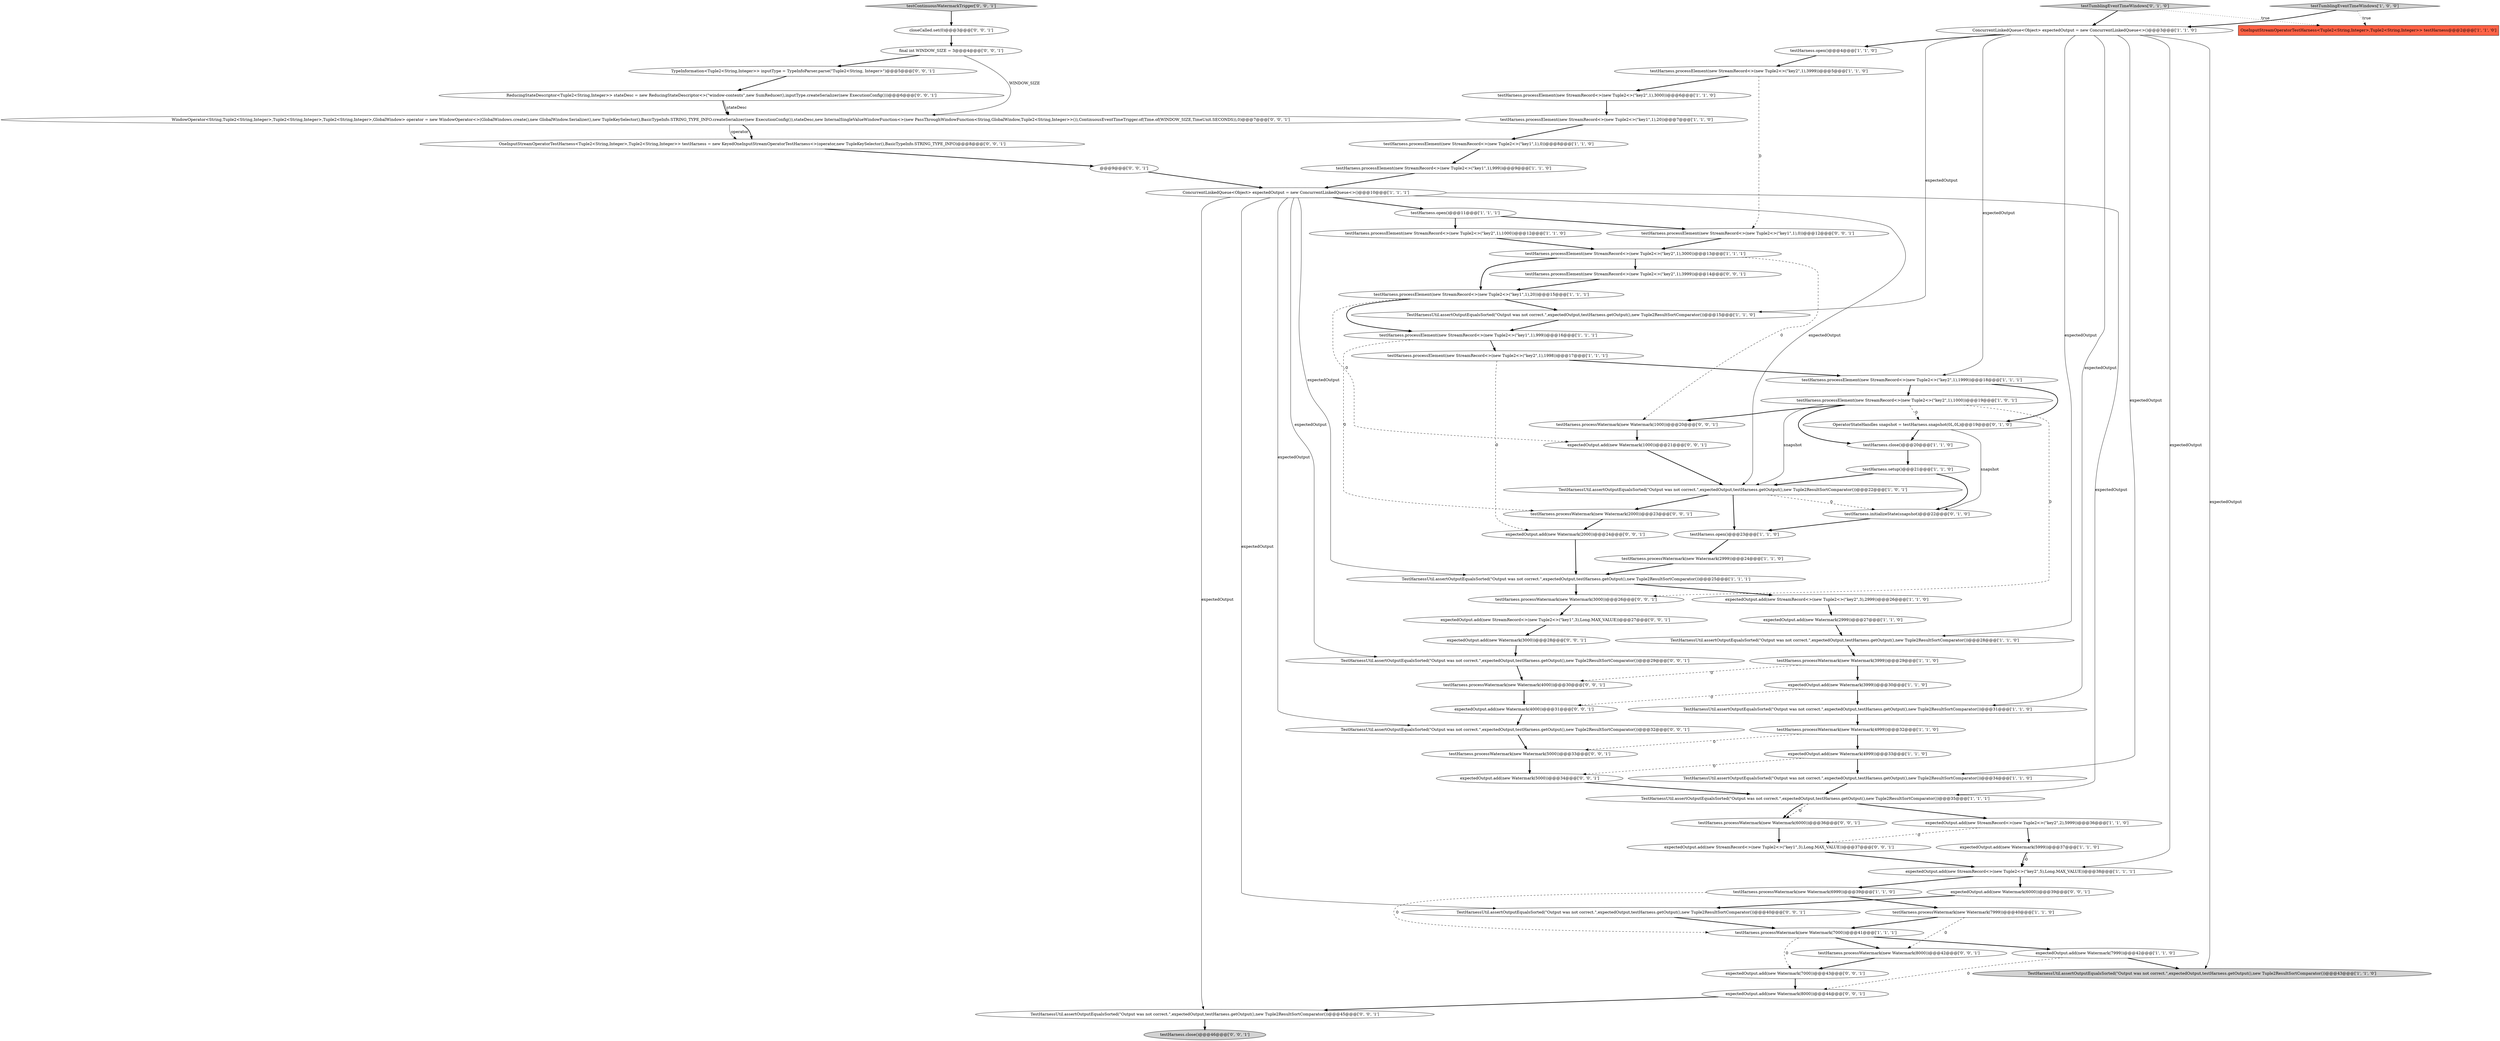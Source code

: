digraph {
49 [style = filled, label = "testHarness.processElement(new StreamRecord<>(new Tuple2<>(\"key1\",1),0))@@@12@@@['0', '0', '1']", fillcolor = white, shape = ellipse image = "AAA0AAABBB3BBB"];
71 [style = filled, label = "ReducingStateDescriptor<Tuple2<String,Integer>> stateDesc = new ReducingStateDescriptor<>(\"window-contents\",new SumReducer(),inputType.createSerializer(new ExecutionConfig()))@@@6@@@['0', '0', '1']", fillcolor = white, shape = ellipse image = "AAA0AAABBB3BBB"];
7 [style = filled, label = "testHarness.processElement(new StreamRecord<>(new Tuple2<>(\"key2\",1),3000))@@@13@@@['1', '1', '1']", fillcolor = white, shape = ellipse image = "AAA0AAABBB1BBB"];
11 [style = filled, label = "TestHarnessUtil.assertOutputEqualsSorted(\"Output was not correct.\",expectedOutput,testHarness.getOutput(),new Tuple2ResultSortComparator())@@@34@@@['1', '1', '0']", fillcolor = white, shape = ellipse image = "AAA0AAABBB1BBB"];
47 [style = filled, label = "@@@9@@@['0', '0', '1']", fillcolor = white, shape = ellipse image = "AAA0AAABBB3BBB"];
23 [style = filled, label = "TestHarnessUtil.assertOutputEqualsSorted(\"Output was not correct.\",expectedOutput,testHarness.getOutput(),new Tuple2ResultSortComparator())@@@28@@@['1', '1', '0']", fillcolor = white, shape = ellipse image = "AAA0AAABBB1BBB"];
59 [style = filled, label = "final int WINDOW_SIZE = 3@@@4@@@['0', '0', '1']", fillcolor = white, shape = ellipse image = "AAA0AAABBB3BBB"];
10 [style = filled, label = "testHarness.processWatermark(new Watermark(3999))@@@29@@@['1', '1', '0']", fillcolor = white, shape = ellipse image = "AAA0AAABBB1BBB"];
65 [style = filled, label = "testHarness.processElement(new StreamRecord<>(new Tuple2<>(\"key2\",1),3999))@@@14@@@['0', '0', '1']", fillcolor = white, shape = ellipse image = "AAA0AAABBB3BBB"];
6 [style = filled, label = "expectedOutput.add(new StreamRecord<>(new Tuple2<>(\"key2\",3),2999))@@@26@@@['1', '1', '0']", fillcolor = white, shape = ellipse image = "AAA0AAABBB1BBB"];
33 [style = filled, label = "TestHarnessUtil.assertOutputEqualsSorted(\"Output was not correct.\",expectedOutput,testHarness.getOutput(),new Tuple2ResultSortComparator())@@@22@@@['1', '0', '1']", fillcolor = white, shape = ellipse image = "AAA0AAABBB1BBB"];
42 [style = filled, label = "expectedOutput.add(new Watermark(2999))@@@27@@@['1', '1', '0']", fillcolor = white, shape = ellipse image = "AAA0AAABBB1BBB"];
67 [style = filled, label = "testHarness.processWatermark(new Watermark(2000))@@@23@@@['0', '0', '1']", fillcolor = white, shape = ellipse image = "AAA0AAABBB3BBB"];
24 [style = filled, label = "testHarness.processWatermark(new Watermark(2999))@@@24@@@['1', '1', '0']", fillcolor = white, shape = ellipse image = "AAA0AAABBB1BBB"];
68 [style = filled, label = "WindowOperator<String,Tuple2<String,Integer>,Tuple2<String,Integer>,Tuple2<String,Integer>,GlobalWindow> operator = new WindowOperator<>(GlobalWindows.create(),new GlobalWindow.Serializer(),new TupleKeySelector(),BasicTypeInfo.STRING_TYPE_INFO.createSerializer(new ExecutionConfig()),stateDesc,new InternalSingleValueWindowFunction<>(new PassThroughWindowFunction<String,GlobalWindow,Tuple2<String,Integer>>()),ContinuousEventTimeTrigger.of(Time.of(WINDOW_SIZE,TimeUnit.SECONDS)),0)@@@7@@@['0', '0', '1']", fillcolor = white, shape = ellipse image = "AAA0AAABBB3BBB"];
43 [style = filled, label = "OperatorStateHandles snapshot = testHarness.snapshot(0L,0L)@@@19@@@['0', '1', '0']", fillcolor = white, shape = ellipse image = "AAA1AAABBB2BBB"];
0 [style = filled, label = "testHarness.processElement(new StreamRecord<>(new Tuple2<>(\"key2\",1),1999))@@@18@@@['1', '1', '1']", fillcolor = white, shape = ellipse image = "AAA0AAABBB1BBB"];
48 [style = filled, label = "TestHarnessUtil.assertOutputEqualsSorted(\"Output was not correct.\",expectedOutput,testHarness.getOutput(),new Tuple2ResultSortComparator())@@@29@@@['0', '0', '1']", fillcolor = white, shape = ellipse image = "AAA0AAABBB3BBB"];
54 [style = filled, label = "expectedOutput.add(new StreamRecord<>(new Tuple2<>(\"key1\",3),Long.MAX_VALUE))@@@27@@@['0', '0', '1']", fillcolor = white, shape = ellipse image = "AAA0AAABBB3BBB"];
18 [style = filled, label = "testHarness.processWatermark(new Watermark(7000))@@@41@@@['1', '1', '1']", fillcolor = white, shape = ellipse image = "AAA0AAABBB1BBB"];
44 [style = filled, label = "testHarness.initializeState(snapshot)@@@22@@@['0', '1', '0']", fillcolor = white, shape = ellipse image = "AAA1AAABBB2BBB"];
52 [style = filled, label = "expectedOutput.add(new Watermark(5000))@@@34@@@['0', '0', '1']", fillcolor = white, shape = ellipse image = "AAA0AAABBB3BBB"];
40 [style = filled, label = "expectedOutput.add(new StreamRecord<>(new Tuple2<>(\"key2\",5),Long.MAX_VALUE))@@@38@@@['1', '1', '1']", fillcolor = white, shape = ellipse image = "AAA0AAABBB1BBB"];
28 [style = filled, label = "testHarness.processElement(new StreamRecord<>(new Tuple2<>(\"key2\",1),1998))@@@17@@@['1', '1', '1']", fillcolor = white, shape = ellipse image = "AAA0AAABBB1BBB"];
50 [style = filled, label = "testHarness.processWatermark(new Watermark(1000))@@@20@@@['0', '0', '1']", fillcolor = white, shape = ellipse image = "AAA0AAABBB3BBB"];
45 [style = filled, label = "testTumblingEventTimeWindows['0', '1', '0']", fillcolor = lightgray, shape = diamond image = "AAA0AAABBB2BBB"];
51 [style = filled, label = "expectedOutput.add(new Watermark(3000))@@@28@@@['0', '0', '1']", fillcolor = white, shape = ellipse image = "AAA0AAABBB3BBB"];
20 [style = filled, label = "testHarness.processElement(new StreamRecord<>(new Tuple2<>(\"key2\",1),3000))@@@6@@@['1', '1', '0']", fillcolor = white, shape = ellipse image = "AAA0AAABBB1BBB"];
76 [style = filled, label = "expectedOutput.add(new Watermark(8000))@@@44@@@['0', '0', '1']", fillcolor = white, shape = ellipse image = "AAA0AAABBB3BBB"];
8 [style = filled, label = "testHarness.processElement(new StreamRecord<>(new Tuple2<>(\"key1\",1),999))@@@16@@@['1', '1', '1']", fillcolor = white, shape = ellipse image = "AAA0AAABBB1BBB"];
31 [style = filled, label = "testHarness.processWatermark(new Watermark(6999))@@@39@@@['1', '1', '0']", fillcolor = white, shape = ellipse image = "AAA0AAABBB1BBB"];
21 [style = filled, label = "testHarness.processElement(new StreamRecord<>(new Tuple2<>(\"key1\",1),20))@@@7@@@['1', '1', '0']", fillcolor = white, shape = ellipse image = "AAA0AAABBB1BBB"];
74 [style = filled, label = "expectedOutput.add(new StreamRecord<>(new Tuple2<>(\"key1\",3),Long.MAX_VALUE))@@@37@@@['0', '0', '1']", fillcolor = white, shape = ellipse image = "AAA0AAABBB3BBB"];
61 [style = filled, label = "testHarness.processWatermark(new Watermark(3000))@@@26@@@['0', '0', '1']", fillcolor = white, shape = ellipse image = "AAA0AAABBB3BBB"];
3 [style = filled, label = "testHarness.setup()@@@21@@@['1', '1', '0']", fillcolor = white, shape = ellipse image = "AAA0AAABBB1BBB"];
55 [style = filled, label = "TestHarnessUtil.assertOutputEqualsSorted(\"Output was not correct.\",expectedOutput,testHarness.getOutput(),new Tuple2ResultSortComparator())@@@45@@@['0', '0', '1']", fillcolor = white, shape = ellipse image = "AAA0AAABBB3BBB"];
75 [style = filled, label = "testHarness.processWatermark(new Watermark(4000))@@@30@@@['0', '0', '1']", fillcolor = white, shape = ellipse image = "AAA0AAABBB3BBB"];
72 [style = filled, label = "testContinuousWatermarkTrigger['0', '0', '1']", fillcolor = lightgray, shape = diamond image = "AAA0AAABBB3BBB"];
9 [style = filled, label = "testHarness.processElement(new StreamRecord<>(new Tuple2<>(\"key2\",1),3999))@@@5@@@['1', '1', '0']", fillcolor = white, shape = ellipse image = "AAA0AAABBB1BBB"];
63 [style = filled, label = "expectedOutput.add(new Watermark(6000))@@@39@@@['0', '0', '1']", fillcolor = white, shape = ellipse image = "AAA0AAABBB3BBB"];
66 [style = filled, label = "expectedOutput.add(new Watermark(1000))@@@21@@@['0', '0', '1']", fillcolor = white, shape = ellipse image = "AAA0AAABBB3BBB"];
64 [style = filled, label = "testHarness.close()@@@46@@@['0', '0', '1']", fillcolor = lightgray, shape = ellipse image = "AAA0AAABBB3BBB"];
37 [style = filled, label = "TestHarnessUtil.assertOutputEqualsSorted(\"Output was not correct.\",expectedOutput,testHarness.getOutput(),new Tuple2ResultSortComparator())@@@43@@@['1', '1', '0']", fillcolor = lightgray, shape = ellipse image = "AAA0AAABBB1BBB"];
16 [style = filled, label = "ConcurrentLinkedQueue<Object> expectedOutput = new ConcurrentLinkedQueue<>()@@@3@@@['1', '1', '0']", fillcolor = white, shape = ellipse image = "AAA0AAABBB1BBB"];
4 [style = filled, label = "expectedOutput.add(new Watermark(5999))@@@37@@@['1', '1', '0']", fillcolor = white, shape = ellipse image = "AAA0AAABBB1BBB"];
56 [style = filled, label = "expectedOutput.add(new Watermark(2000))@@@24@@@['0', '0', '1']", fillcolor = white, shape = ellipse image = "AAA0AAABBB3BBB"];
30 [style = filled, label = "testHarness.close()@@@20@@@['1', '1', '0']", fillcolor = white, shape = ellipse image = "AAA0AAABBB1BBB"];
32 [style = filled, label = "testHarness.open()@@@11@@@['1', '1', '1']", fillcolor = white, shape = ellipse image = "AAA0AAABBB1BBB"];
57 [style = filled, label = "testHarness.processWatermark(new Watermark(5000))@@@33@@@['0', '0', '1']", fillcolor = white, shape = ellipse image = "AAA0AAABBB3BBB"];
73 [style = filled, label = "TestHarnessUtil.assertOutputEqualsSorted(\"Output was not correct.\",expectedOutput,testHarness.getOutput(),new Tuple2ResultSortComparator())@@@32@@@['0', '0', '1']", fillcolor = white, shape = ellipse image = "AAA0AAABBB3BBB"];
19 [style = filled, label = "testHarness.open()@@@4@@@['1', '1', '0']", fillcolor = white, shape = ellipse image = "AAA0AAABBB1BBB"];
12 [style = filled, label = "testHarness.processElement(new StreamRecord<>(new Tuple2<>(\"key1\",1),20))@@@15@@@['1', '1', '1']", fillcolor = white, shape = ellipse image = "AAA0AAABBB1BBB"];
26 [style = filled, label = "testHarness.processElement(new StreamRecord<>(new Tuple2<>(\"key2\",1),1000))@@@19@@@['1', '0', '1']", fillcolor = white, shape = ellipse image = "AAA0AAABBB1BBB"];
77 [style = filled, label = "testHarness.processWatermark(new Watermark(6000))@@@36@@@['0', '0', '1']", fillcolor = white, shape = ellipse image = "AAA0AAABBB3BBB"];
5 [style = filled, label = "expectedOutput.add(new StreamRecord<>(new Tuple2<>(\"key2\",2),5999))@@@36@@@['1', '1', '0']", fillcolor = white, shape = ellipse image = "AAA0AAABBB1BBB"];
46 [style = filled, label = "TestHarnessUtil.assertOutputEqualsSorted(\"Output was not correct.\",expectedOutput,testHarness.getOutput(),new Tuple2ResultSortComparator())@@@40@@@['0', '0', '1']", fillcolor = white, shape = ellipse image = "AAA0AAABBB3BBB"];
53 [style = filled, label = "TypeInformation<Tuple2<String,Integer>> inputType = TypeInfoParser.parse(\"Tuple2<String, Integer>\")@@@5@@@['0', '0', '1']", fillcolor = white, shape = ellipse image = "AAA0AAABBB3BBB"];
25 [style = filled, label = "expectedOutput.add(new Watermark(3999))@@@30@@@['1', '1', '0']", fillcolor = white, shape = ellipse image = "AAA0AAABBB1BBB"];
69 [style = filled, label = "expectedOutput.add(new Watermark(7000))@@@43@@@['0', '0', '1']", fillcolor = white, shape = ellipse image = "AAA0AAABBB3BBB"];
39 [style = filled, label = "testHarness.open()@@@23@@@['1', '1', '0']", fillcolor = white, shape = ellipse image = "AAA0AAABBB1BBB"];
36 [style = filled, label = "TestHarnessUtil.assertOutputEqualsSorted(\"Output was not correct.\",expectedOutput,testHarness.getOutput(),new Tuple2ResultSortComparator())@@@31@@@['1', '1', '0']", fillcolor = white, shape = ellipse image = "AAA0AAABBB1BBB"];
58 [style = filled, label = "OneInputStreamOperatorTestHarness<Tuple2<String,Integer>,Tuple2<String,Integer>> testHarness = new KeyedOneInputStreamOperatorTestHarness<>(operator,new TupleKeySelector(),BasicTypeInfo.STRING_TYPE_INFO)@@@8@@@['0', '0', '1']", fillcolor = white, shape = ellipse image = "AAA0AAABBB3BBB"];
1 [style = filled, label = "ConcurrentLinkedQueue<Object> expectedOutput = new ConcurrentLinkedQueue<>()@@@10@@@['1', '1', '1']", fillcolor = white, shape = ellipse image = "AAA0AAABBB1BBB"];
13 [style = filled, label = "TestHarnessUtil.assertOutputEqualsSorted(\"Output was not correct.\",expectedOutput,testHarness.getOutput(),new Tuple2ResultSortComparator())@@@15@@@['1', '1', '0']", fillcolor = white, shape = ellipse image = "AAA0AAABBB1BBB"];
29 [style = filled, label = "testTumblingEventTimeWindows['1', '0', '0']", fillcolor = lightgray, shape = diamond image = "AAA0AAABBB1BBB"];
62 [style = filled, label = "expectedOutput.add(new Watermark(4000))@@@31@@@['0', '0', '1']", fillcolor = white, shape = ellipse image = "AAA0AAABBB3BBB"];
60 [style = filled, label = "testHarness.processWatermark(new Watermark(8000))@@@42@@@['0', '0', '1']", fillcolor = white, shape = ellipse image = "AAA0AAABBB3BBB"];
17 [style = filled, label = "TestHarnessUtil.assertOutputEqualsSorted(\"Output was not correct.\",expectedOutput,testHarness.getOutput(),new Tuple2ResultSortComparator())@@@25@@@['1', '1', '1']", fillcolor = white, shape = ellipse image = "AAA0AAABBB1BBB"];
70 [style = filled, label = "closeCalled.set(0)@@@3@@@['0', '0', '1']", fillcolor = white, shape = ellipse image = "AAA0AAABBB3BBB"];
34 [style = filled, label = "OneInputStreamOperatorTestHarness<Tuple2<String,Integer>,Tuple2<String,Integer>> testHarness@@@2@@@['1', '1', '0']", fillcolor = tomato, shape = box image = "AAA0AAABBB1BBB"];
14 [style = filled, label = "testHarness.processElement(new StreamRecord<>(new Tuple2<>(\"key1\",1),0))@@@8@@@['1', '1', '0']", fillcolor = white, shape = ellipse image = "AAA0AAABBB1BBB"];
2 [style = filled, label = "expectedOutput.add(new Watermark(7999))@@@42@@@['1', '1', '0']", fillcolor = white, shape = ellipse image = "AAA0AAABBB1BBB"];
38 [style = filled, label = "expectedOutput.add(new Watermark(4999))@@@33@@@['1', '1', '0']", fillcolor = white, shape = ellipse image = "AAA0AAABBB1BBB"];
35 [style = filled, label = "testHarness.processWatermark(new Watermark(4999))@@@32@@@['1', '1', '0']", fillcolor = white, shape = ellipse image = "AAA0AAABBB1BBB"];
27 [style = filled, label = "testHarness.processElement(new StreamRecord<>(new Tuple2<>(\"key1\",1),999))@@@9@@@['1', '1', '0']", fillcolor = white, shape = ellipse image = "AAA0AAABBB1BBB"];
41 [style = filled, label = "testHarness.processWatermark(new Watermark(7999))@@@40@@@['1', '1', '0']", fillcolor = white, shape = ellipse image = "AAA0AAABBB1BBB"];
15 [style = filled, label = "TestHarnessUtil.assertOutputEqualsSorted(\"Output was not correct.\",expectedOutput,testHarness.getOutput(),new Tuple2ResultSortComparator())@@@35@@@['1', '1', '1']", fillcolor = white, shape = ellipse image = "AAA0AAABBB1BBB"];
22 [style = filled, label = "testHarness.processElement(new StreamRecord<>(new Tuple2<>(\"key2\",1),1000))@@@12@@@['1', '1', '0']", fillcolor = white, shape = ellipse image = "AAA0AAABBB1BBB"];
51->48 [style = bold, label=""];
26->43 [style = dashed, label="0"];
1->33 [style = solid, label="expectedOutput"];
2->76 [style = dashed, label="0"];
33->67 [style = bold, label=""];
23->10 [style = bold, label=""];
68->58 [style = solid, label="operator"];
45->16 [style = bold, label=""];
58->47 [style = bold, label=""];
75->62 [style = bold, label=""];
39->24 [style = bold, label=""];
60->69 [style = bold, label=""];
5->74 [style = dashed, label="0"];
65->12 [style = bold, label=""];
54->51 [style = bold, label=""];
36->35 [style = bold, label=""];
28->0 [style = bold, label=""];
68->58 [style = bold, label=""];
38->52 [style = dashed, label="0"];
4->40 [style = bold, label=""];
57->52 [style = bold, label=""];
33->44 [style = dashed, label="0"];
47->1 [style = bold, label=""];
16->40 [style = solid, label="expectedOutput"];
7->50 [style = dashed, label="0"];
9->20 [style = bold, label=""];
6->42 [style = bold, label=""];
1->46 [style = solid, label="expectedOutput"];
70->59 [style = bold, label=""];
16->13 [style = solid, label="expectedOutput"];
76->55 [style = bold, label=""];
12->13 [style = bold, label=""];
7->12 [style = bold, label=""];
59->68 [style = solid, label="WINDOW_SIZE"];
17->6 [style = bold, label=""];
31->41 [style = bold, label=""];
0->26 [style = bold, label=""];
15->5 [style = bold, label=""];
25->62 [style = dashed, label="0"];
55->64 [style = bold, label=""];
71->68 [style = bold, label=""];
8->67 [style = dashed, label="0"];
18->69 [style = dashed, label="0"];
26->33 [style = solid, label="snapshot"];
74->40 [style = bold, label=""];
50->66 [style = bold, label=""];
9->49 [style = dashed, label="0"];
44->39 [style = bold, label=""];
16->0 [style = solid, label="expectedOutput"];
48->75 [style = bold, label=""];
1->32 [style = bold, label=""];
3->33 [style = bold, label=""];
26->50 [style = bold, label=""];
21->14 [style = bold, label=""];
16->11 [style = solid, label="expectedOutput"];
67->56 [style = bold, label=""];
62->73 [style = bold, label=""];
15->77 [style = dashed, label="0"];
35->57 [style = dashed, label="0"];
25->36 [style = bold, label=""];
42->23 [style = bold, label=""];
28->56 [style = dashed, label="0"];
16->19 [style = bold, label=""];
24->17 [style = bold, label=""];
1->55 [style = solid, label="expectedOutput"];
11->15 [style = bold, label=""];
41->60 [style = dashed, label="0"];
40->31 [style = bold, label=""];
7->65 [style = bold, label=""];
56->17 [style = bold, label=""];
5->4 [style = bold, label=""];
77->74 [style = bold, label=""];
31->18 [style = dashed, label="0"];
29->34 [style = dotted, label="true"];
1->15 [style = solid, label="expectedOutput"];
43->44 [style = solid, label="snapshot"];
1->17 [style = solid, label="expectedOutput"];
0->43 [style = bold, label=""];
29->16 [style = bold, label=""];
53->71 [style = bold, label=""];
18->60 [style = bold, label=""];
26->61 [style = dashed, label="0"];
16->36 [style = solid, label="expectedOutput"];
32->22 [style = bold, label=""];
46->18 [style = bold, label=""];
43->30 [style = bold, label=""];
13->8 [style = bold, label=""];
73->57 [style = bold, label=""];
63->46 [style = bold, label=""];
12->8 [style = bold, label=""];
38->11 [style = bold, label=""];
1->48 [style = solid, label="expectedOutput"];
14->27 [style = bold, label=""];
41->18 [style = bold, label=""];
19->9 [style = bold, label=""];
15->77 [style = bold, label=""];
18->2 [style = bold, label=""];
52->15 [style = bold, label=""];
45->34 [style = dotted, label="true"];
10->25 [style = bold, label=""];
66->33 [style = bold, label=""];
17->61 [style = bold, label=""];
2->37 [style = bold, label=""];
20->21 [style = bold, label=""];
16->23 [style = solid, label="expectedOutput"];
4->40 [style = dashed, label="0"];
12->66 [style = dashed, label="0"];
27->1 [style = bold, label=""];
33->39 [style = bold, label=""];
16->37 [style = solid, label="expectedOutput"];
1->73 [style = solid, label="expectedOutput"];
32->49 [style = bold, label=""];
30->3 [style = bold, label=""];
22->7 [style = bold, label=""];
35->38 [style = bold, label=""];
8->28 [style = bold, label=""];
59->53 [style = bold, label=""];
72->70 [style = bold, label=""];
61->54 [style = bold, label=""];
10->75 [style = dashed, label="0"];
49->7 [style = bold, label=""];
40->63 [style = bold, label=""];
71->68 [style = solid, label="stateDesc"];
26->30 [style = bold, label=""];
3->44 [style = bold, label=""];
69->76 [style = bold, label=""];
}
